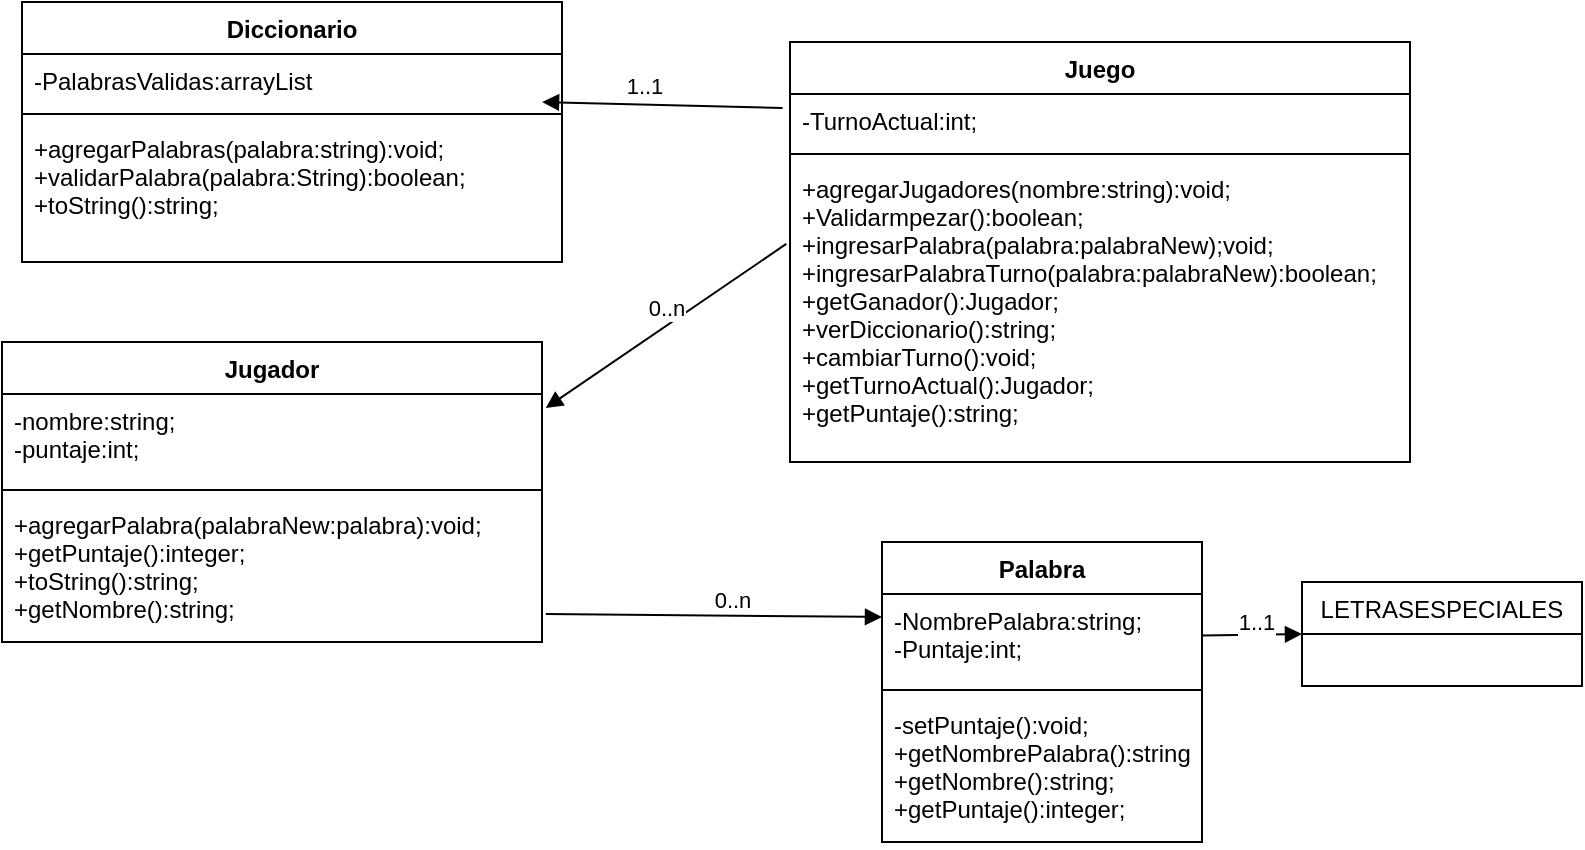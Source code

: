 <mxfile version="20.3.0" type="device"><diagram id="5EpkWB8z1X0WPz7GW1Tb" name="Página-1"><mxGraphModel dx="1108" dy="482" grid="1" gridSize="10" guides="1" tooltips="1" connect="1" arrows="1" fold="1" page="1" pageScale="1" pageWidth="827" pageHeight="1169" math="0" shadow="0"><root><mxCell id="0"/><mxCell id="1" parent="0"/><mxCell id="H5GQ1YtTDzkuEjVicnBN-5" value="Juego" style="swimlane;fontStyle=1;align=center;verticalAlign=top;childLayout=stackLayout;horizontal=1;startSize=26;horizontalStack=0;resizeParent=1;resizeParentMax=0;resizeLast=0;collapsible=1;marginBottom=0;" vertex="1" parent="1"><mxGeometry x="414" y="80" width="310" height="210" as="geometry"/></mxCell><mxCell id="H5GQ1YtTDzkuEjVicnBN-6" value="-TurnoActual:int;" style="text;strokeColor=none;fillColor=none;align=left;verticalAlign=top;spacingLeft=4;spacingRight=4;overflow=hidden;rotatable=0;points=[[0,0.5],[1,0.5]];portConstraint=eastwest;" vertex="1" parent="H5GQ1YtTDzkuEjVicnBN-5"><mxGeometry y="26" width="310" height="26" as="geometry"/></mxCell><mxCell id="H5GQ1YtTDzkuEjVicnBN-7" value="" style="line;strokeWidth=1;fillColor=none;align=left;verticalAlign=middle;spacingTop=-1;spacingLeft=3;spacingRight=3;rotatable=0;labelPosition=right;points=[];portConstraint=eastwest;strokeColor=inherit;" vertex="1" parent="H5GQ1YtTDzkuEjVicnBN-5"><mxGeometry y="52" width="310" height="8" as="geometry"/></mxCell><mxCell id="H5GQ1YtTDzkuEjVicnBN-8" value="+agregarJugadores(nombre:string):void;&#10;+Validarmpezar():boolean;&#10;+ingresarPalabra(palabra:palabraNew);void;&#10;+ingresarPalabraTurno(palabra:palabraNew):boolean;&#10;+getGanador():Jugador;&#10;+verDiccionario():string;&#10;+cambiarTurno():void;&#10;+getTurnoActual():Jugador;&#10;+getPuntaje():string;" style="text;strokeColor=none;fillColor=none;align=left;verticalAlign=top;spacingLeft=4;spacingRight=4;overflow=hidden;rotatable=0;points=[[0,0.5],[1,0.5]];portConstraint=eastwest;" vertex="1" parent="H5GQ1YtTDzkuEjVicnBN-5"><mxGeometry y="60" width="310" height="150" as="geometry"/></mxCell><mxCell id="H5GQ1YtTDzkuEjVicnBN-11" value="Diccionario" style="swimlane;fontStyle=1;align=center;verticalAlign=top;childLayout=stackLayout;horizontal=1;startSize=26;horizontalStack=0;resizeParent=1;resizeParentMax=0;resizeLast=0;collapsible=1;marginBottom=0;" vertex="1" parent="1"><mxGeometry x="30" y="60" width="270" height="130" as="geometry"/></mxCell><mxCell id="H5GQ1YtTDzkuEjVicnBN-12" value="-PalabrasValidas:arrayList" style="text;strokeColor=none;fillColor=none;align=left;verticalAlign=top;spacingLeft=4;spacingRight=4;overflow=hidden;rotatable=0;points=[[0,0.5],[1,0.5]];portConstraint=eastwest;" vertex="1" parent="H5GQ1YtTDzkuEjVicnBN-11"><mxGeometry y="26" width="270" height="26" as="geometry"/></mxCell><mxCell id="H5GQ1YtTDzkuEjVicnBN-13" value="" style="line;strokeWidth=1;fillColor=none;align=left;verticalAlign=middle;spacingTop=-1;spacingLeft=3;spacingRight=3;rotatable=0;labelPosition=right;points=[];portConstraint=eastwest;strokeColor=inherit;" vertex="1" parent="H5GQ1YtTDzkuEjVicnBN-11"><mxGeometry y="52" width="270" height="8" as="geometry"/></mxCell><mxCell id="H5GQ1YtTDzkuEjVicnBN-14" value="+agregarPalabras(palabra:string):void;&#10;+validarPalabra(palabra:String):boolean;&#10;+toString():string;" style="text;strokeColor=none;fillColor=none;align=left;verticalAlign=top;spacingLeft=4;spacingRight=4;overflow=hidden;rotatable=0;points=[[0,0.5],[1,0.5]];portConstraint=eastwest;" vertex="1" parent="H5GQ1YtTDzkuEjVicnBN-11"><mxGeometry y="60" width="270" height="70" as="geometry"/></mxCell><mxCell id="H5GQ1YtTDzkuEjVicnBN-15" value="1..1" style="html=1;verticalAlign=bottom;endArrow=block;rounded=0;entryX=0.963;entryY=-0.25;entryDx=0;entryDy=0;entryPerimeter=0;exitX=-0.012;exitY=0.269;exitDx=0;exitDy=0;exitPerimeter=0;" edge="1" parent="1" source="H5GQ1YtTDzkuEjVicnBN-6" target="H5GQ1YtTDzkuEjVicnBN-13"><mxGeometry x="0.147" width="80" relative="1" as="geometry"><mxPoint x="440" y="220" as="sourcePoint"/><mxPoint x="520" y="220" as="targetPoint"/><Array as="points"/><mxPoint as="offset"/></mxGeometry></mxCell><mxCell id="H5GQ1YtTDzkuEjVicnBN-16" value="Jugador" style="swimlane;fontStyle=1;align=center;verticalAlign=top;childLayout=stackLayout;horizontal=1;startSize=26;horizontalStack=0;resizeParent=1;resizeParentMax=0;resizeLast=0;collapsible=1;marginBottom=0;" vertex="1" parent="1"><mxGeometry x="20" y="230" width="270" height="150" as="geometry"/></mxCell><mxCell id="H5GQ1YtTDzkuEjVicnBN-17" value="-nombre:string;&#10;-puntaje:int;" style="text;strokeColor=none;fillColor=none;align=left;verticalAlign=top;spacingLeft=4;spacingRight=4;overflow=hidden;rotatable=0;points=[[0,0.5],[1,0.5]];portConstraint=eastwest;" vertex="1" parent="H5GQ1YtTDzkuEjVicnBN-16"><mxGeometry y="26" width="270" height="44" as="geometry"/></mxCell><mxCell id="H5GQ1YtTDzkuEjVicnBN-18" value="" style="line;strokeWidth=1;fillColor=none;align=left;verticalAlign=middle;spacingTop=-1;spacingLeft=3;spacingRight=3;rotatable=0;labelPosition=right;points=[];portConstraint=eastwest;strokeColor=inherit;" vertex="1" parent="H5GQ1YtTDzkuEjVicnBN-16"><mxGeometry y="70" width="270" height="8" as="geometry"/></mxCell><mxCell id="H5GQ1YtTDzkuEjVicnBN-19" value="+agregarPalabra(palabraNew:palabra):void;&#10;+getPuntaje():integer;&#10;+toString():string;&#10;+getNombre():string;" style="text;strokeColor=none;fillColor=none;align=left;verticalAlign=top;spacingLeft=4;spacingRight=4;overflow=hidden;rotatable=0;points=[[0,0.5],[1,0.5]];portConstraint=eastwest;" vertex="1" parent="H5GQ1YtTDzkuEjVicnBN-16"><mxGeometry y="78" width="270" height="72" as="geometry"/></mxCell><mxCell id="H5GQ1YtTDzkuEjVicnBN-20" value="0..n" style="html=1;verticalAlign=bottom;endArrow=block;rounded=0;exitX=-0.006;exitY=0.273;exitDx=0;exitDy=0;exitPerimeter=0;entryX=1.007;entryY=0.159;entryDx=0;entryDy=0;entryPerimeter=0;" edge="1" parent="1" source="H5GQ1YtTDzkuEjVicnBN-8" target="H5GQ1YtTDzkuEjVicnBN-17"><mxGeometry width="80" relative="1" as="geometry"><mxPoint x="460" y="220" as="sourcePoint"/><mxPoint x="540" y="220" as="targetPoint"/></mxGeometry></mxCell><mxCell id="H5GQ1YtTDzkuEjVicnBN-21" value="Palabra" style="swimlane;fontStyle=1;align=center;verticalAlign=top;childLayout=stackLayout;horizontal=1;startSize=26;horizontalStack=0;resizeParent=1;resizeParentMax=0;resizeLast=0;collapsible=1;marginBottom=0;" vertex="1" parent="1"><mxGeometry x="460" y="330" width="160" height="150" as="geometry"/></mxCell><mxCell id="H5GQ1YtTDzkuEjVicnBN-22" value="-NombrePalabra:string;&#10;-Puntaje:int;&#10;" style="text;strokeColor=none;fillColor=none;align=left;verticalAlign=top;spacingLeft=4;spacingRight=4;overflow=hidden;rotatable=0;points=[[0,0.5],[1,0.5]];portConstraint=eastwest;" vertex="1" parent="H5GQ1YtTDzkuEjVicnBN-21"><mxGeometry y="26" width="160" height="44" as="geometry"/></mxCell><mxCell id="H5GQ1YtTDzkuEjVicnBN-23" value="" style="line;strokeWidth=1;fillColor=none;align=left;verticalAlign=middle;spacingTop=-1;spacingLeft=3;spacingRight=3;rotatable=0;labelPosition=right;points=[];portConstraint=eastwest;strokeColor=inherit;" vertex="1" parent="H5GQ1YtTDzkuEjVicnBN-21"><mxGeometry y="70" width="160" height="8" as="geometry"/></mxCell><mxCell id="H5GQ1YtTDzkuEjVicnBN-24" value="-setPuntaje():void;&#10;+getNombrePalabra():string;&#10;+getNombre():string;&#10;+getPuntaje():integer;" style="text;strokeColor=none;fillColor=none;align=left;verticalAlign=top;spacingLeft=4;spacingRight=4;overflow=hidden;rotatable=0;points=[[0,0.5],[1,0.5]];portConstraint=eastwest;" vertex="1" parent="H5GQ1YtTDzkuEjVicnBN-21"><mxGeometry y="78" width="160" height="72" as="geometry"/></mxCell><mxCell id="H5GQ1YtTDzkuEjVicnBN-25" value="0..n" style="html=1;verticalAlign=bottom;endArrow=block;rounded=0;entryX=0;entryY=0.25;entryDx=0;entryDy=0;exitX=1.007;exitY=0.806;exitDx=0;exitDy=0;exitPerimeter=0;" edge="1" parent="1" source="H5GQ1YtTDzkuEjVicnBN-19" target="H5GQ1YtTDzkuEjVicnBN-21"><mxGeometry x="0.106" y="-1" width="80" relative="1" as="geometry"><mxPoint x="530" y="280" as="sourcePoint"/><mxPoint x="610" y="280" as="targetPoint"/><mxPoint as="offset"/></mxGeometry></mxCell><mxCell id="H5GQ1YtTDzkuEjVicnBN-38" value="LETRASESPECIALES" style="swimlane;fontStyle=0;childLayout=stackLayout;horizontal=1;startSize=26;fillColor=none;horizontalStack=0;resizeParent=1;resizeParentMax=0;resizeLast=0;collapsible=1;marginBottom=0;" vertex="1" parent="1"><mxGeometry x="670" y="350" width="140" height="52" as="geometry"/></mxCell><mxCell id="H5GQ1YtTDzkuEjVicnBN-42" value="1..1" style="html=1;verticalAlign=bottom;endArrow=block;rounded=0;entryX=0;entryY=0.5;entryDx=0;entryDy=0;" edge="1" parent="1" source="H5GQ1YtTDzkuEjVicnBN-22" target="H5GQ1YtTDzkuEjVicnBN-38"><mxGeometry x="0.072" y="-3" width="80" relative="1" as="geometry"><mxPoint x="600" y="480" as="sourcePoint"/><mxPoint x="680" y="480" as="targetPoint"/><mxPoint as="offset"/></mxGeometry></mxCell></root></mxGraphModel></diagram></mxfile>